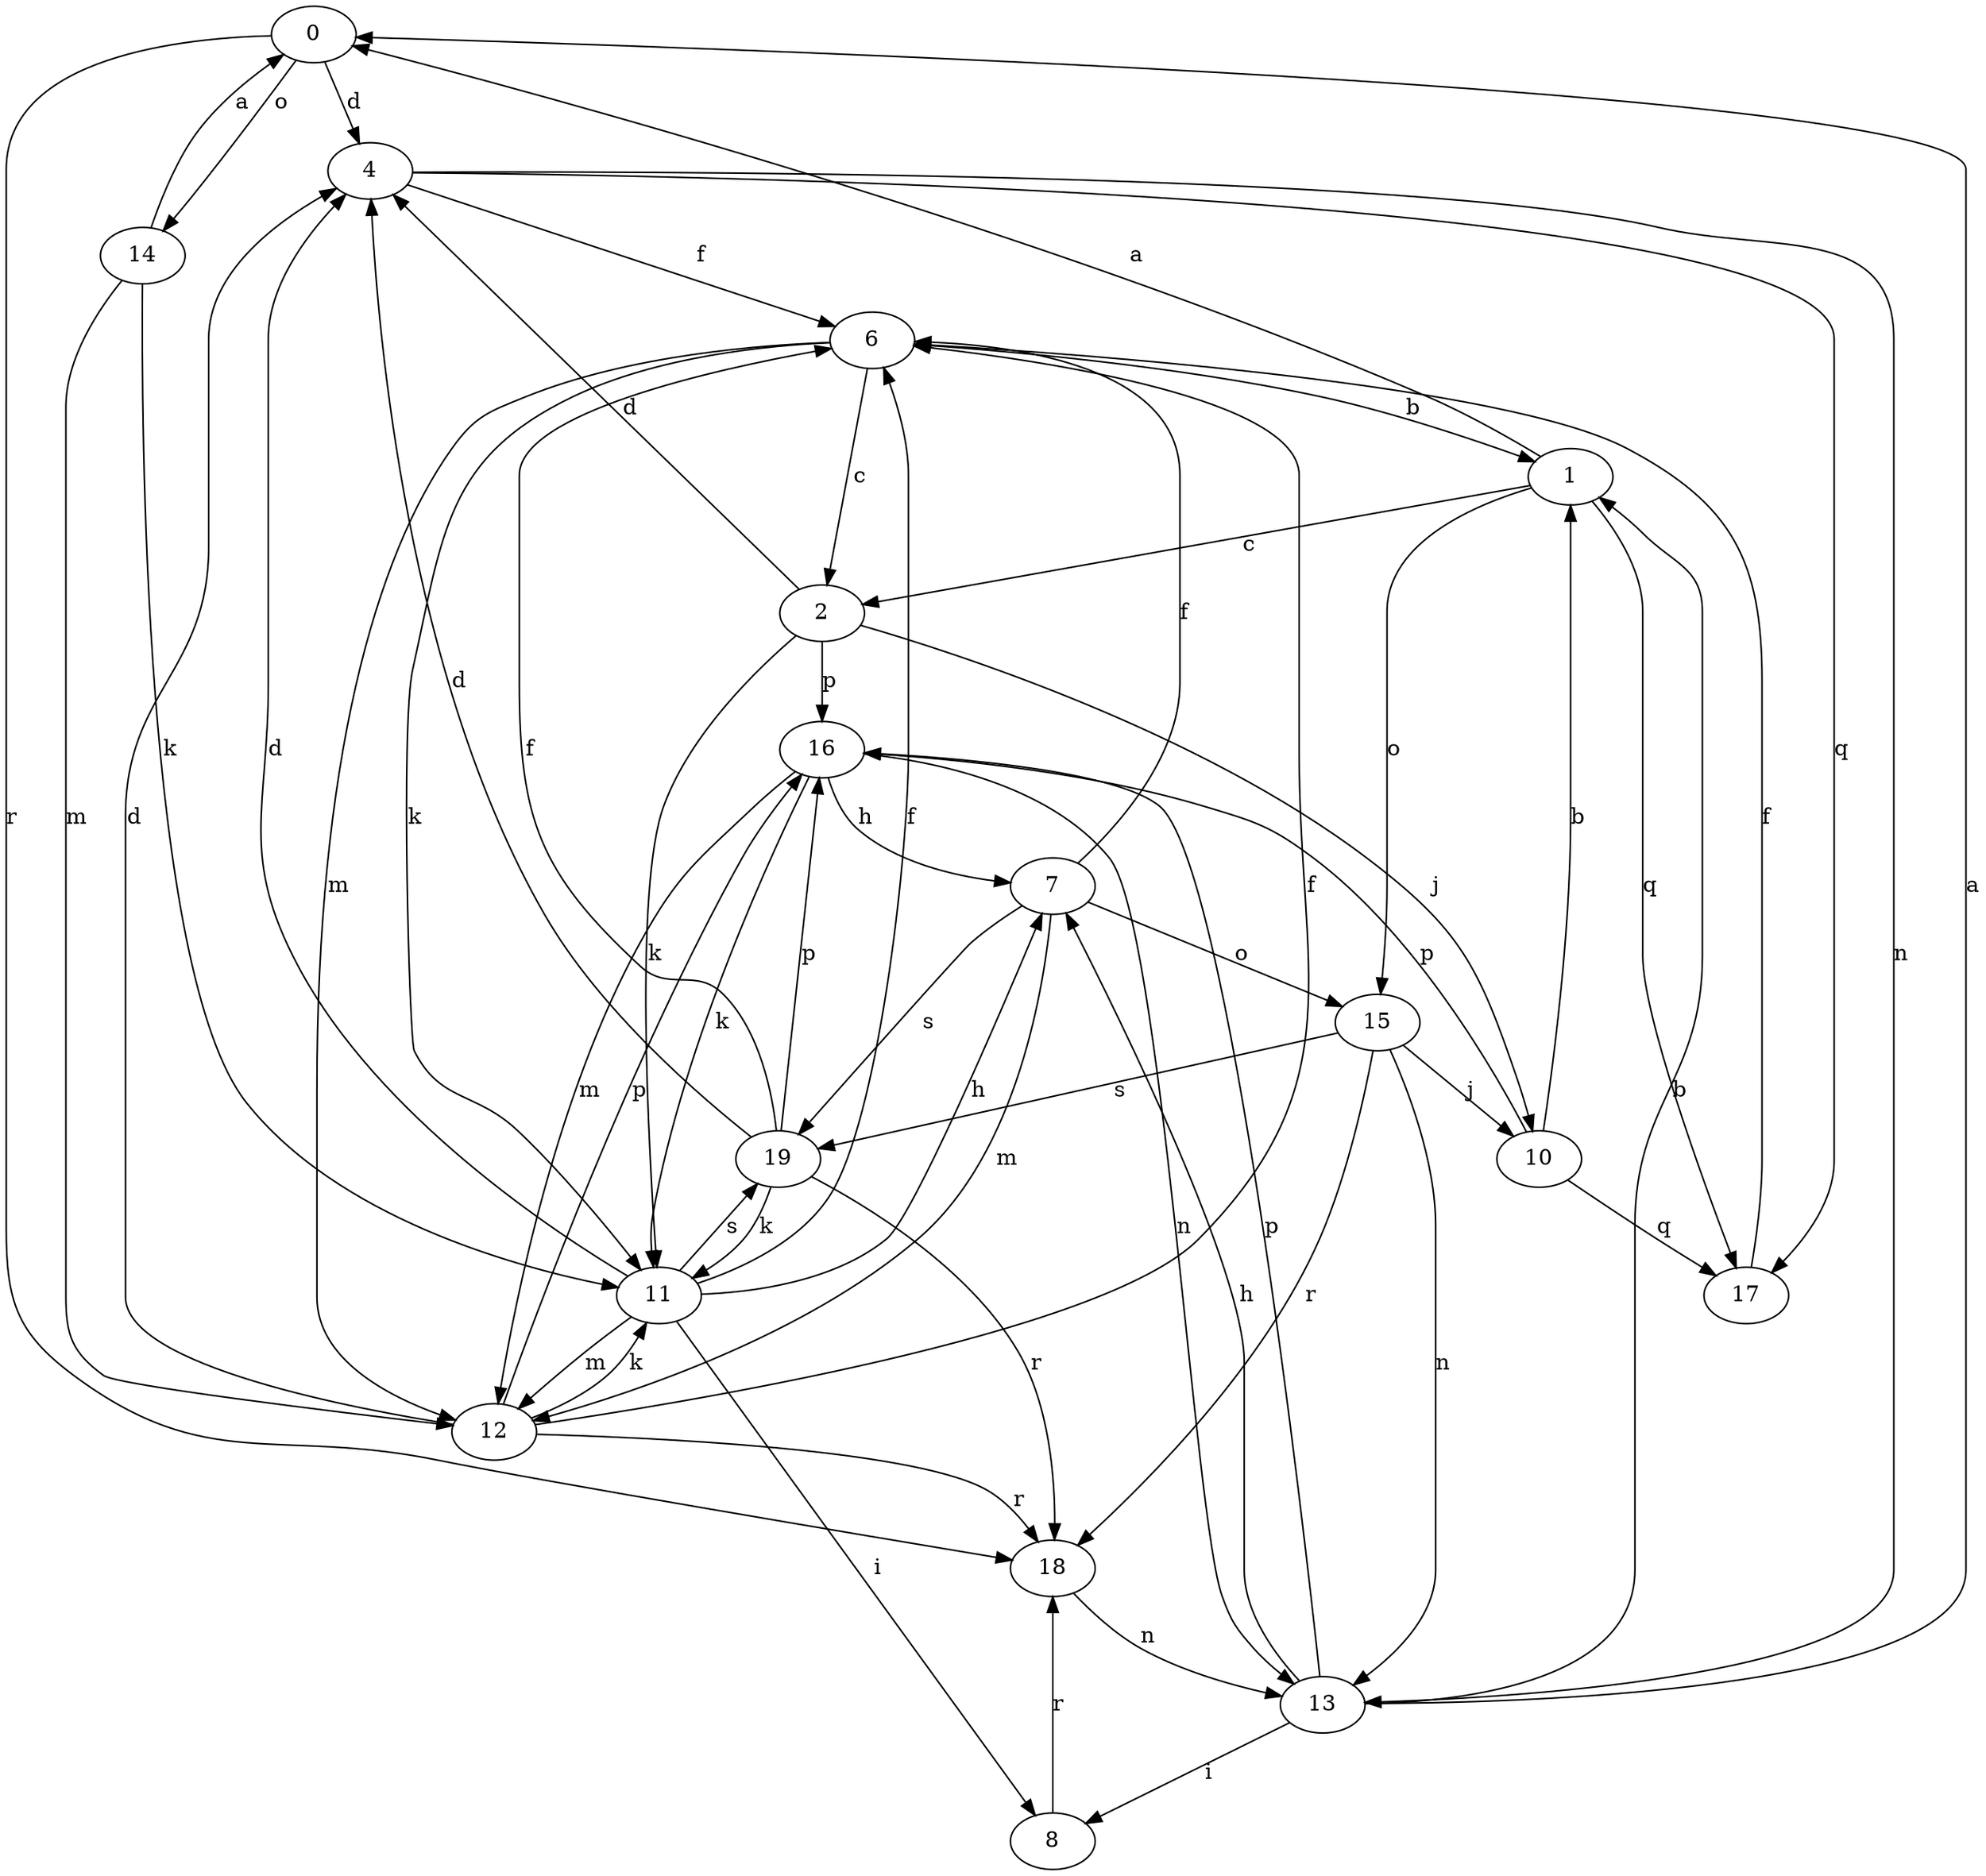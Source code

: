 strict digraph  {
0;
1;
2;
4;
6;
7;
8;
10;
11;
12;
13;
14;
15;
16;
17;
18;
19;
0 -> 4  [label=d];
0 -> 14  [label=o];
0 -> 18  [label=r];
1 -> 0  [label=a];
1 -> 2  [label=c];
1 -> 15  [label=o];
1 -> 17  [label=q];
2 -> 4  [label=d];
2 -> 10  [label=j];
2 -> 11  [label=k];
2 -> 16  [label=p];
4 -> 6  [label=f];
4 -> 13  [label=n];
4 -> 17  [label=q];
6 -> 1  [label=b];
6 -> 2  [label=c];
6 -> 11  [label=k];
6 -> 12  [label=m];
7 -> 6  [label=f];
7 -> 12  [label=m];
7 -> 15  [label=o];
7 -> 19  [label=s];
8 -> 18  [label=r];
10 -> 1  [label=b];
10 -> 16  [label=p];
10 -> 17  [label=q];
11 -> 4  [label=d];
11 -> 6  [label=f];
11 -> 7  [label=h];
11 -> 8  [label=i];
11 -> 12  [label=m];
11 -> 19  [label=s];
12 -> 4  [label=d];
12 -> 6  [label=f];
12 -> 11  [label=k];
12 -> 16  [label=p];
12 -> 18  [label=r];
13 -> 0  [label=a];
13 -> 1  [label=b];
13 -> 7  [label=h];
13 -> 8  [label=i];
13 -> 16  [label=p];
14 -> 0  [label=a];
14 -> 11  [label=k];
14 -> 12  [label=m];
15 -> 10  [label=j];
15 -> 13  [label=n];
15 -> 18  [label=r];
15 -> 19  [label=s];
16 -> 7  [label=h];
16 -> 11  [label=k];
16 -> 12  [label=m];
16 -> 13  [label=n];
17 -> 6  [label=f];
18 -> 13  [label=n];
19 -> 4  [label=d];
19 -> 6  [label=f];
19 -> 11  [label=k];
19 -> 16  [label=p];
19 -> 18  [label=r];
}
